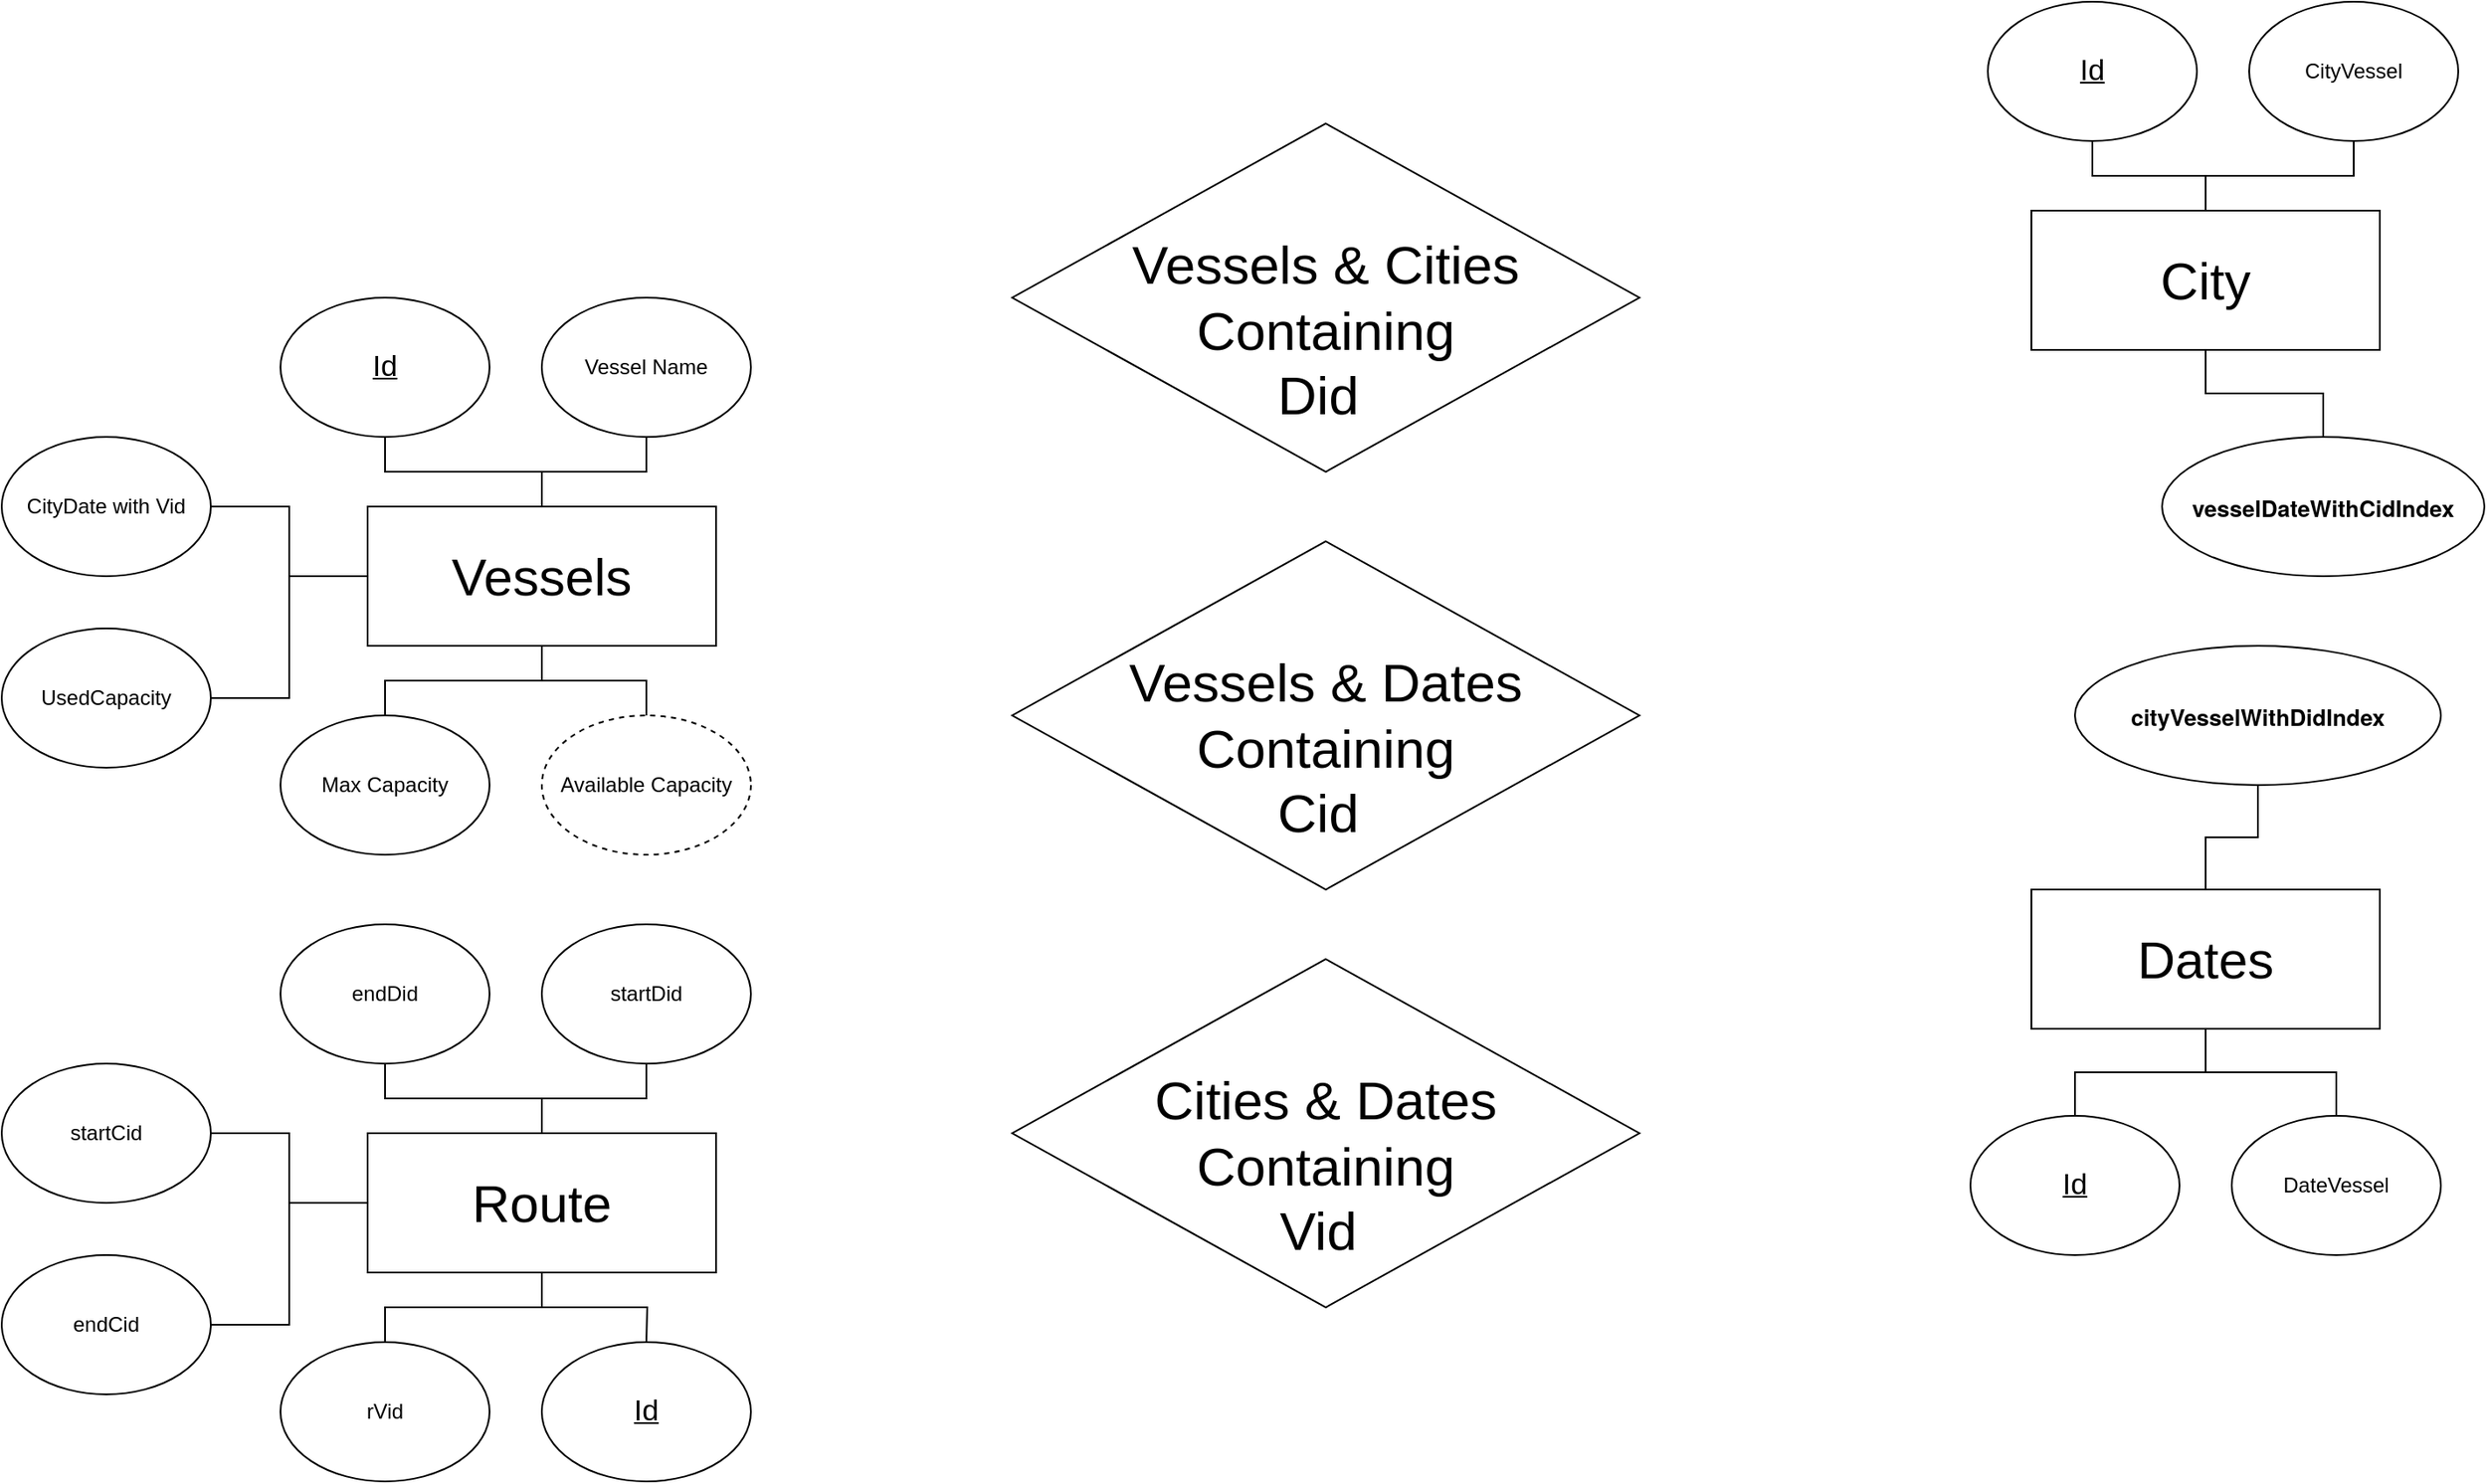 <mxfile version="22.0.8" type="github">
  <diagram id="R2lEEEUBdFMjLlhIrx00" name="Page-1">
    <mxGraphModel dx="2924" dy="1162" grid="1" gridSize="10" guides="1" tooltips="1" connect="1" arrows="1" fold="1" page="1" pageScale="1" pageWidth="850" pageHeight="1100" math="0" shadow="0" extFonts="Permanent Marker^https://fonts.googleapis.com/css?family=Permanent+Marker">
      <root>
        <mxCell id="0" />
        <mxCell id="1" parent="0" />
        <mxCell id="ipcIA9Gu2kkzTRT3-YgF-11" style="edgeStyle=orthogonalEdgeStyle;rounded=0;orthogonalLoop=1;jettySize=auto;html=1;endArrow=none;endFill=0;" parent="1" source="ipcIA9Gu2kkzTRT3-YgF-2" target="ipcIA9Gu2kkzTRT3-YgF-8" edge="1">
          <mxGeometry relative="1" as="geometry" />
        </mxCell>
        <mxCell id="ipcIA9Gu2kkzTRT3-YgF-12" style="edgeStyle=orthogonalEdgeStyle;rounded=0;orthogonalLoop=1;jettySize=auto;html=1;endArrow=none;endFill=0;" parent="1" source="ipcIA9Gu2kkzTRT3-YgF-2" target="ipcIA9Gu2kkzTRT3-YgF-6" edge="1">
          <mxGeometry relative="1" as="geometry" />
        </mxCell>
        <mxCell id="ipcIA9Gu2kkzTRT3-YgF-13" style="edgeStyle=orthogonalEdgeStyle;rounded=0;orthogonalLoop=1;jettySize=auto;html=1;endArrow=none;endFill=0;" parent="1" source="ipcIA9Gu2kkzTRT3-YgF-2" target="ipcIA9Gu2kkzTRT3-YgF-7" edge="1">
          <mxGeometry relative="1" as="geometry" />
        </mxCell>
        <mxCell id="ipcIA9Gu2kkzTRT3-YgF-14" value="" style="edgeStyle=orthogonalEdgeStyle;rounded=0;orthogonalLoop=1;jettySize=auto;html=1;endArrow=none;endFill=0;" parent="1" source="ipcIA9Gu2kkzTRT3-YgF-2" target="ipcIA9Gu2kkzTRT3-YgF-10" edge="1">
          <mxGeometry relative="1" as="geometry" />
        </mxCell>
        <mxCell id="ipcIA9Gu2kkzTRT3-YgF-16" style="edgeStyle=orthogonalEdgeStyle;rounded=0;orthogonalLoop=1;jettySize=auto;html=1;entryX=0.5;entryY=0;entryDx=0;entryDy=0;endArrow=none;endFill=0;" parent="1" source="ipcIA9Gu2kkzTRT3-YgF-2" target="ipcIA9Gu2kkzTRT3-YgF-9" edge="1">
          <mxGeometry relative="1" as="geometry" />
        </mxCell>
        <mxCell id="jlvCZ8Wma5xloxZjLSef-2" style="edgeStyle=orthogonalEdgeStyle;rounded=0;orthogonalLoop=1;jettySize=auto;html=1;endArrow=none;endFill=0;" edge="1" parent="1" source="ipcIA9Gu2kkzTRT3-YgF-2" target="jlvCZ8Wma5xloxZjLSef-1">
          <mxGeometry relative="1" as="geometry" />
        </mxCell>
        <mxCell id="ipcIA9Gu2kkzTRT3-YgF-2" value="&lt;font style=&quot;font-size: 30px;&quot;&gt;Vessels&lt;/font&gt;" style="rounded=0;whiteSpace=wrap;html=1;" parent="1" vertex="1">
          <mxGeometry x="-480" y="310" width="200" height="80" as="geometry" />
        </mxCell>
        <mxCell id="ipcIA9Gu2kkzTRT3-YgF-19" style="edgeStyle=orthogonalEdgeStyle;rounded=0;orthogonalLoop=1;jettySize=auto;html=1;endArrow=none;endFill=0;" parent="1" source="ipcIA9Gu2kkzTRT3-YgF-3" target="ipcIA9Gu2kkzTRT3-YgF-18" edge="1">
          <mxGeometry relative="1" as="geometry" />
        </mxCell>
        <mxCell id="ipcIA9Gu2kkzTRT3-YgF-20" style="edgeStyle=orthogonalEdgeStyle;rounded=0;orthogonalLoop=1;jettySize=auto;html=1;endArrow=none;endFill=0;" parent="1" source="ipcIA9Gu2kkzTRT3-YgF-3" target="ipcIA9Gu2kkzTRT3-YgF-17" edge="1">
          <mxGeometry relative="1" as="geometry" />
        </mxCell>
        <mxCell id="ipcIA9Gu2kkzTRT3-YgF-3" value="&lt;font style=&quot;font-size: 30px;&quot;&gt;City&lt;/font&gt;" style="rounded=0;whiteSpace=wrap;html=1;" parent="1" vertex="1">
          <mxGeometry x="475" y="140" width="200" height="80" as="geometry" />
        </mxCell>
        <mxCell id="ipcIA9Gu2kkzTRT3-YgF-23" style="edgeStyle=orthogonalEdgeStyle;rounded=0;orthogonalLoop=1;jettySize=auto;html=1;endArrow=none;endFill=0;" parent="1" source="ipcIA9Gu2kkzTRT3-YgF-4" target="ipcIA9Gu2kkzTRT3-YgF-22" edge="1">
          <mxGeometry relative="1" as="geometry" />
        </mxCell>
        <mxCell id="ipcIA9Gu2kkzTRT3-YgF-24" style="edgeStyle=orthogonalEdgeStyle;rounded=0;orthogonalLoop=1;jettySize=auto;html=1;endArrow=none;endFill=0;" parent="1" source="ipcIA9Gu2kkzTRT3-YgF-4" target="ipcIA9Gu2kkzTRT3-YgF-21" edge="1">
          <mxGeometry relative="1" as="geometry" />
        </mxCell>
        <mxCell id="ipcIA9Gu2kkzTRT3-YgF-4" value="&lt;font style=&quot;font-size: 30px;&quot;&gt;Dates&lt;/font&gt;" style="rounded=0;whiteSpace=wrap;html=1;" parent="1" vertex="1">
          <mxGeometry x="475" y="530" width="200" height="80" as="geometry" />
        </mxCell>
        <mxCell id="ipcIA9Gu2kkzTRT3-YgF-6" value="&lt;u&gt;&lt;font style=&quot;font-size: 17px;&quot;&gt;Id&lt;/font&gt;&lt;/u&gt;" style="ellipse;whiteSpace=wrap;html=1;" parent="1" vertex="1">
          <mxGeometry x="-530" y="190" width="120" height="80" as="geometry" />
        </mxCell>
        <mxCell id="ipcIA9Gu2kkzTRT3-YgF-7" value="Vessel Name" style="ellipse;whiteSpace=wrap;html=1;" parent="1" vertex="1">
          <mxGeometry x="-380" y="190" width="120" height="80" as="geometry" />
        </mxCell>
        <mxCell id="ipcIA9Gu2kkzTRT3-YgF-8" value="UsedCapacity" style="ellipse;whiteSpace=wrap;html=1;" parent="1" vertex="1">
          <mxGeometry x="-690" y="380" width="120" height="80" as="geometry" />
        </mxCell>
        <mxCell id="ipcIA9Gu2kkzTRT3-YgF-9" value="Max Capacity" style="ellipse;whiteSpace=wrap;html=1;" parent="1" vertex="1">
          <mxGeometry x="-530" y="430" width="120" height="80" as="geometry" />
        </mxCell>
        <mxCell id="ipcIA9Gu2kkzTRT3-YgF-10" value="Available Capacity" style="ellipse;whiteSpace=wrap;html=1;dashed=1;" parent="1" vertex="1">
          <mxGeometry x="-380" y="430" width="120" height="80" as="geometry" />
        </mxCell>
        <mxCell id="ipcIA9Gu2kkzTRT3-YgF-17" value="&lt;font style=&quot;font-size: 17px;&quot;&gt;&lt;u&gt;Id&lt;/u&gt;&lt;/font&gt;" style="ellipse;whiteSpace=wrap;html=1;" parent="1" vertex="1">
          <mxGeometry x="450" y="20" width="120" height="80" as="geometry" />
        </mxCell>
        <mxCell id="ipcIA9Gu2kkzTRT3-YgF-18" value="CityVessel" style="ellipse;whiteSpace=wrap;html=1;" parent="1" vertex="1">
          <mxGeometry x="600" y="20" width="120" height="80" as="geometry" />
        </mxCell>
        <mxCell id="ipcIA9Gu2kkzTRT3-YgF-21" value="&lt;font style=&quot;font-size: 17px;&quot;&gt;&lt;u&gt;Id&lt;/u&gt;&lt;/font&gt;" style="ellipse;whiteSpace=wrap;html=1;" parent="1" vertex="1">
          <mxGeometry x="440" y="660" width="120" height="80" as="geometry" />
        </mxCell>
        <mxCell id="ipcIA9Gu2kkzTRT3-YgF-22" value="DateVessel" style="ellipse;whiteSpace=wrap;html=1;" parent="1" vertex="1">
          <mxGeometry x="590" y="660" width="120" height="80" as="geometry" />
        </mxCell>
        <mxCell id="ipcIA9Gu2kkzTRT3-YgF-32" value="&lt;span style=&quot;font-size: 31px;&quot;&gt;&lt;br&gt;Cities &amp;amp; Dates&lt;br&gt;Containing&lt;br&gt;Vid&amp;nbsp;&lt;br&gt;&lt;/span&gt;" style="rhombus;whiteSpace=wrap;html=1;" parent="1" vertex="1">
          <mxGeometry x="-110" y="570" width="360" height="200" as="geometry" />
        </mxCell>
        <mxCell id="ipcIA9Gu2kkzTRT3-YgF-40" value="&lt;span style=&quot;font-size: 31px;&quot;&gt;&lt;br&gt;Vessels &amp;amp; Dates&lt;br&gt;Containing&lt;br&gt;Cid&amp;nbsp;&lt;br&gt;&lt;/span&gt;" style="rhombus;whiteSpace=wrap;html=1;" parent="1" vertex="1">
          <mxGeometry x="-110" y="330" width="360" height="200" as="geometry" />
        </mxCell>
        <mxCell id="ipcIA9Gu2kkzTRT3-YgF-41" value="&lt;span style=&quot;font-size: 31px;&quot;&gt;&lt;br&gt;Vessels &amp;amp; Cities&lt;br&gt;Containing&lt;br&gt;Did&amp;nbsp;&lt;br&gt;&lt;/span&gt;" style="rhombus;whiteSpace=wrap;html=1;" parent="1" vertex="1">
          <mxGeometry x="-110" y="90" width="360" height="200" as="geometry" />
        </mxCell>
        <mxCell id="jlvCZ8Wma5xloxZjLSef-1" value="CityDate with Vid" style="ellipse;whiteSpace=wrap;html=1;" vertex="1" parent="1">
          <mxGeometry x="-690" y="270" width="120" height="80" as="geometry" />
        </mxCell>
        <mxCell id="jlvCZ8Wma5xloxZjLSef-10" style="edgeStyle=orthogonalEdgeStyle;rounded=0;orthogonalLoop=1;jettySize=auto;html=1;endArrow=none;endFill=0;" edge="1" parent="1" source="jlvCZ8Wma5xloxZjLSef-16" target="jlvCZ8Wma5xloxZjLSef-19">
          <mxGeometry relative="1" as="geometry" />
        </mxCell>
        <mxCell id="jlvCZ8Wma5xloxZjLSef-11" style="edgeStyle=orthogonalEdgeStyle;rounded=0;orthogonalLoop=1;jettySize=auto;html=1;endArrow=none;endFill=0;" edge="1" parent="1" source="jlvCZ8Wma5xloxZjLSef-16" target="jlvCZ8Wma5xloxZjLSef-17">
          <mxGeometry relative="1" as="geometry" />
        </mxCell>
        <mxCell id="jlvCZ8Wma5xloxZjLSef-12" style="edgeStyle=orthogonalEdgeStyle;rounded=0;orthogonalLoop=1;jettySize=auto;html=1;endArrow=none;endFill=0;" edge="1" parent="1" source="jlvCZ8Wma5xloxZjLSef-16" target="jlvCZ8Wma5xloxZjLSef-18">
          <mxGeometry relative="1" as="geometry" />
        </mxCell>
        <mxCell id="jlvCZ8Wma5xloxZjLSef-13" value="" style="edgeStyle=orthogonalEdgeStyle;rounded=0;orthogonalLoop=1;jettySize=auto;html=1;endArrow=none;endFill=0;" edge="1" parent="1" source="jlvCZ8Wma5xloxZjLSef-16">
          <mxGeometry relative="1" as="geometry">
            <mxPoint x="-320" y="790" as="targetPoint" />
          </mxGeometry>
        </mxCell>
        <mxCell id="jlvCZ8Wma5xloxZjLSef-14" style="edgeStyle=orthogonalEdgeStyle;rounded=0;orthogonalLoop=1;jettySize=auto;html=1;entryX=0.5;entryY=0;entryDx=0;entryDy=0;endArrow=none;endFill=0;" edge="1" parent="1" source="jlvCZ8Wma5xloxZjLSef-16" target="jlvCZ8Wma5xloxZjLSef-20">
          <mxGeometry relative="1" as="geometry" />
        </mxCell>
        <mxCell id="jlvCZ8Wma5xloxZjLSef-15" style="edgeStyle=orthogonalEdgeStyle;rounded=0;orthogonalLoop=1;jettySize=auto;html=1;endArrow=none;endFill=0;" edge="1" parent="1" source="jlvCZ8Wma5xloxZjLSef-16" target="jlvCZ8Wma5xloxZjLSef-22">
          <mxGeometry relative="1" as="geometry" />
        </mxCell>
        <mxCell id="jlvCZ8Wma5xloxZjLSef-16" value="&lt;font style=&quot;font-size: 30px;&quot;&gt;Route&lt;/font&gt;" style="rounded=0;whiteSpace=wrap;html=1;" vertex="1" parent="1">
          <mxGeometry x="-480" y="670" width="200" height="80" as="geometry" />
        </mxCell>
        <mxCell id="jlvCZ8Wma5xloxZjLSef-17" value="endDid" style="ellipse;whiteSpace=wrap;html=1;" vertex="1" parent="1">
          <mxGeometry x="-530" y="550" width="120" height="80" as="geometry" />
        </mxCell>
        <mxCell id="jlvCZ8Wma5xloxZjLSef-18" value="startDid" style="ellipse;whiteSpace=wrap;html=1;" vertex="1" parent="1">
          <mxGeometry x="-380" y="550" width="120" height="80" as="geometry" />
        </mxCell>
        <mxCell id="jlvCZ8Wma5xloxZjLSef-19" value="endCid" style="ellipse;whiteSpace=wrap;html=1;" vertex="1" parent="1">
          <mxGeometry x="-690" y="740" width="120" height="80" as="geometry" />
        </mxCell>
        <mxCell id="jlvCZ8Wma5xloxZjLSef-20" value="rVid" style="ellipse;whiteSpace=wrap;html=1;" vertex="1" parent="1">
          <mxGeometry x="-530" y="790" width="120" height="80" as="geometry" />
        </mxCell>
        <mxCell id="jlvCZ8Wma5xloxZjLSef-22" value="startCid" style="ellipse;whiteSpace=wrap;html=1;" vertex="1" parent="1">
          <mxGeometry x="-690" y="630" width="120" height="80" as="geometry" />
        </mxCell>
        <mxCell id="jlvCZ8Wma5xloxZjLSef-23" value="&lt;font size=&quot;1&quot;&gt;&lt;u style=&quot;font-size: 17px;&quot;&gt;Id&lt;/u&gt;&lt;/font&gt;" style="ellipse;whiteSpace=wrap;html=1;" vertex="1" parent="1">
          <mxGeometry x="-380" y="790" width="120" height="80" as="geometry" />
        </mxCell>
        <mxCell id="jlvCZ8Wma5xloxZjLSef-24" style="edgeStyle=orthogonalEdgeStyle;rounded=0;orthogonalLoop=1;jettySize=auto;html=1;endArrow=none;endFill=0;exitX=0.5;exitY=0;exitDx=0;exitDy=0;" edge="1" parent="1" target="jlvCZ8Wma5xloxZjLSef-25" source="ipcIA9Gu2kkzTRT3-YgF-4">
          <mxGeometry relative="1" as="geometry">
            <mxPoint x="575" y="400" as="sourcePoint" />
          </mxGeometry>
        </mxCell>
        <mxCell id="jlvCZ8Wma5xloxZjLSef-25" value="&lt;p style=&quot;margin: 0px; font-stretch: normal; font-size: 13px; line-height: normal; font-family: &amp;quot;Helvetica Neue&amp;quot;;&quot;&gt;&lt;b&gt;cityVesselWithDidIndex&lt;/b&gt;&lt;/p&gt;" style="ellipse;whiteSpace=wrap;html=1;" vertex="1" parent="1">
          <mxGeometry x="500" y="390" width="210" height="80" as="geometry" />
        </mxCell>
        <mxCell id="jlvCZ8Wma5xloxZjLSef-26" style="edgeStyle=orthogonalEdgeStyle;rounded=0;orthogonalLoop=1;jettySize=auto;html=1;endArrow=none;endFill=0;" edge="1" parent="1" target="jlvCZ8Wma5xloxZjLSef-27" source="ipcIA9Gu2kkzTRT3-YgF-3">
          <mxGeometry relative="1" as="geometry">
            <mxPoint x="590" y="390" as="sourcePoint" />
          </mxGeometry>
        </mxCell>
        <mxCell id="jlvCZ8Wma5xloxZjLSef-27" value="&lt;p style=&quot;margin: 0px; font-stretch: normal; font-size: 13px; line-height: normal; font-family: &amp;quot;Helvetica Neue&amp;quot;;&quot;&gt;&lt;b&gt;vesselDateWithCidIndex&lt;/b&gt;&lt;/p&gt;" style="ellipse;whiteSpace=wrap;html=1;" vertex="1" parent="1">
          <mxGeometry x="550" y="270" width="185" height="80" as="geometry" />
        </mxCell>
      </root>
    </mxGraphModel>
  </diagram>
</mxfile>
